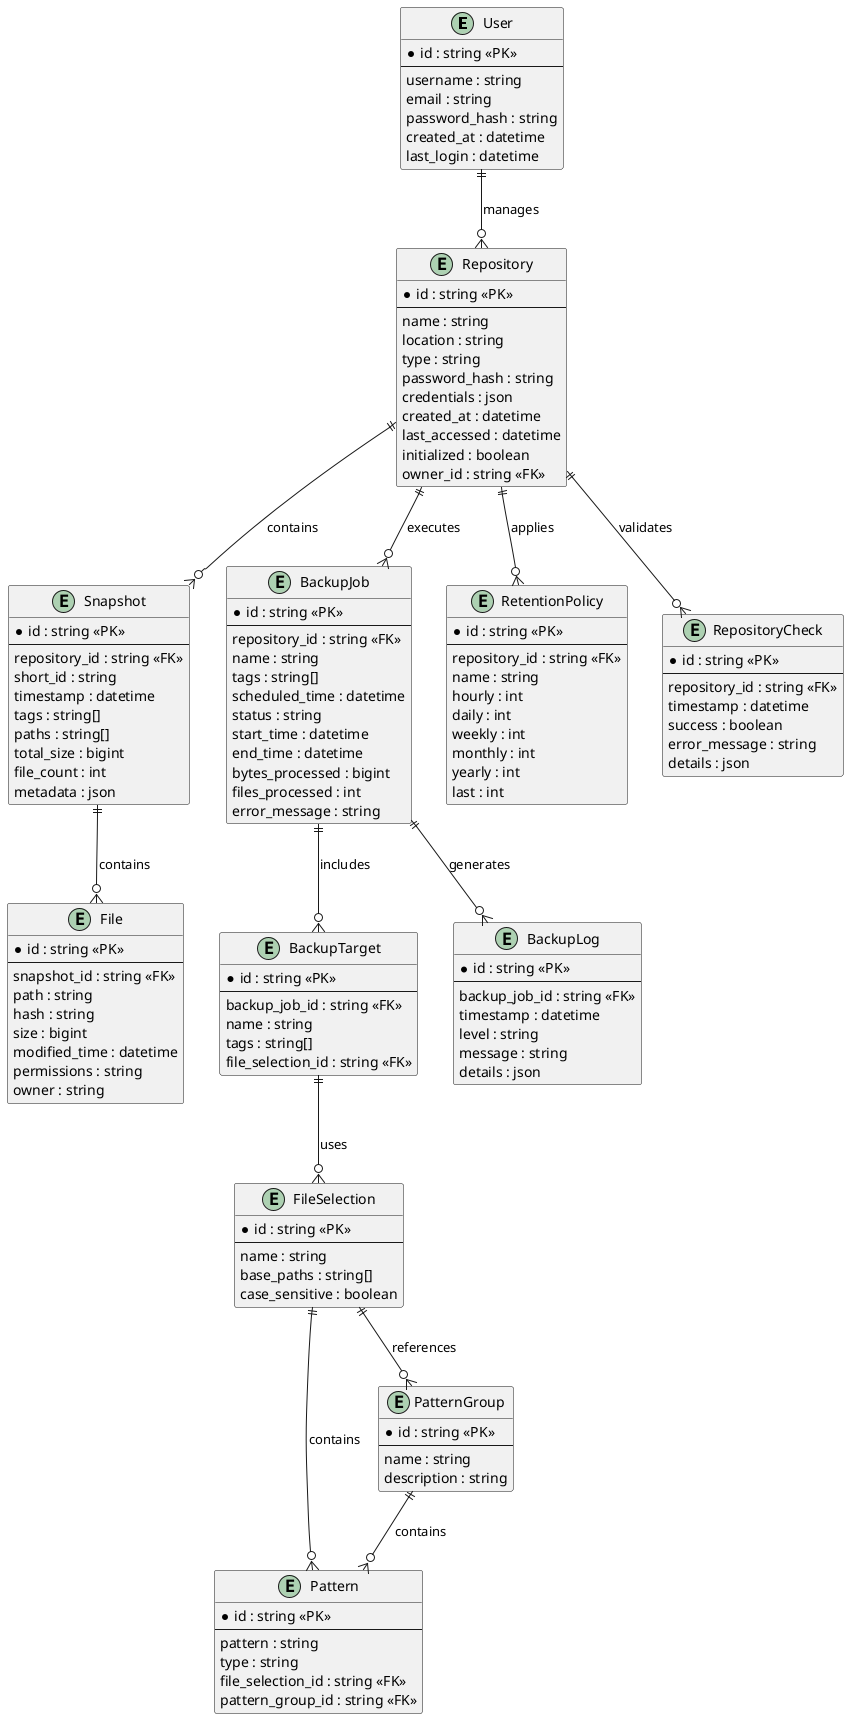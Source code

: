 @startuml
' PlantUML style configuration
!theme _none_
skin plantuml
hide empty members

' Entity definitions
entity User {
  * id : string <<PK>>
  --
  username : string
  email : string
  password_hash : string
  created_at : datetime
  last_login : datetime
}

entity Repository {
  * id : string <<PK>>
  --
  name : string
  location : string
  type : string
  password_hash : string
  credentials : json
  created_at : datetime
  last_accessed : datetime
  initialized : boolean
  owner_id : string <<FK>>
}

entity Snapshot {
  * id : string <<PK>>
  --
  repository_id : string <<FK>>
  short_id : string
  timestamp : datetime
  tags : string[]
  paths : string[]
  total_size : bigint
  file_count : int
  metadata : json
}

entity BackupJob {
  * id : string <<PK>>
  --
  repository_id : string <<FK>>
  name : string
  tags : string[]
  scheduled_time : datetime
  status : string
  start_time : datetime
  end_time : datetime
  bytes_processed : bigint
  files_processed : int
  error_message : string
}

entity BackupTarget {
  * id : string <<PK>>
  --
  backup_job_id : string <<FK>>
  name : string
  tags : string[]
  file_selection_id : string <<FK>>
}

entity FileSelection {
  * id : string <<PK>>
  --
  name : string
  base_paths : string[]
  case_sensitive : boolean
}

entity Pattern {
  * id : string <<PK>>
  --
  pattern : string
  type : string
  file_selection_id : string <<FK>>
  pattern_group_id : string <<FK>>
}

entity PatternGroup {
  * id : string <<PK>>
  --
  name : string
  description : string
}

entity File {
  * id : string <<PK>>
  --
  snapshot_id : string <<FK>>
  path : string
  hash : string
  size : bigint
  modified_time : datetime
  permissions : string
  owner : string
}

entity RetentionPolicy {
  * id : string <<PK>>
  --
  repository_id : string <<FK>>
  name : string
  hourly : int
  daily : int
  weekly : int
  monthly : int
  yearly : int
  last : int
}

entity BackupLog {
  * id : string <<PK>>
  --
  backup_job_id : string <<FK>>
  timestamp : datetime
  level : string
  message : string
  details : json
}

entity RepositoryCheck {
  * id : string <<PK>>
  --
  repository_id : string <<FK>>
  timestamp : datetime
  success : boolean
  error_message : string
  details : json
}

' Relationships
User ||--o{ Repository : manages
Repository ||--o{ Snapshot : contains
Repository ||--o{ BackupJob : executes
Repository ||--o{ RetentionPolicy : applies
BackupJob ||--o{ BackupTarget : includes
BackupTarget ||--o{ FileSelection : uses
FileSelection ||--o{ Pattern : contains
FileSelection ||--o{ PatternGroup : references
PatternGroup ||--o{ Pattern : contains
Snapshot ||--o{ File : contains
BackupJob ||--o{ BackupLog : generates
Repository ||--o{ RepositoryCheck : validates

@enduml